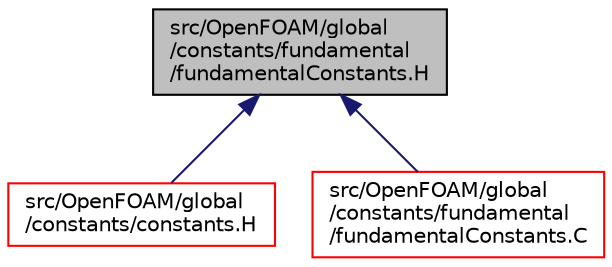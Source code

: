 digraph "src/OpenFOAM/global/constants/fundamental/fundamentalConstants.H"
{
  bgcolor="transparent";
  edge [fontname="Helvetica",fontsize="10",labelfontname="Helvetica",labelfontsize="10"];
  node [fontname="Helvetica",fontsize="10",shape=record];
  Node1 [label="src/OpenFOAM/global\l/constants/fundamental\l/fundamentalConstants.H",height=0.2,width=0.4,color="black", fillcolor="grey75", style="filled", fontcolor="black"];
  Node1 -> Node2 [dir="back",color="midnightblue",fontsize="10",style="solid",fontname="Helvetica"];
  Node2 [label="src/OpenFOAM/global\l/constants/constants.H",height=0.2,width=0.4,color="red",URL="$a08483.html"];
  Node1 -> Node3 [dir="back",color="midnightblue",fontsize="10",style="solid",fontname="Helvetica"];
  Node3 [label="src/OpenFOAM/global\l/constants/fundamental\l/fundamentalConstants.C",height=0.2,width=0.4,color="red",URL="$a08488.html",tooltip="Fundamental dimensioned constants. "];
}
